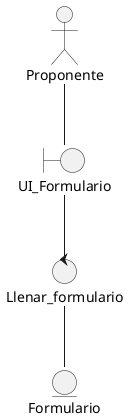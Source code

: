 @startuml
@startuml Llenar_formulario
actor Proponente

boundary UI_Formulario
control Llenar_formulario
entity Formulario

Proponente -- UI_Formulario 
UI_Formulario -- Llenar_formulario
Llenar_formulario -- Formulario


@enduml